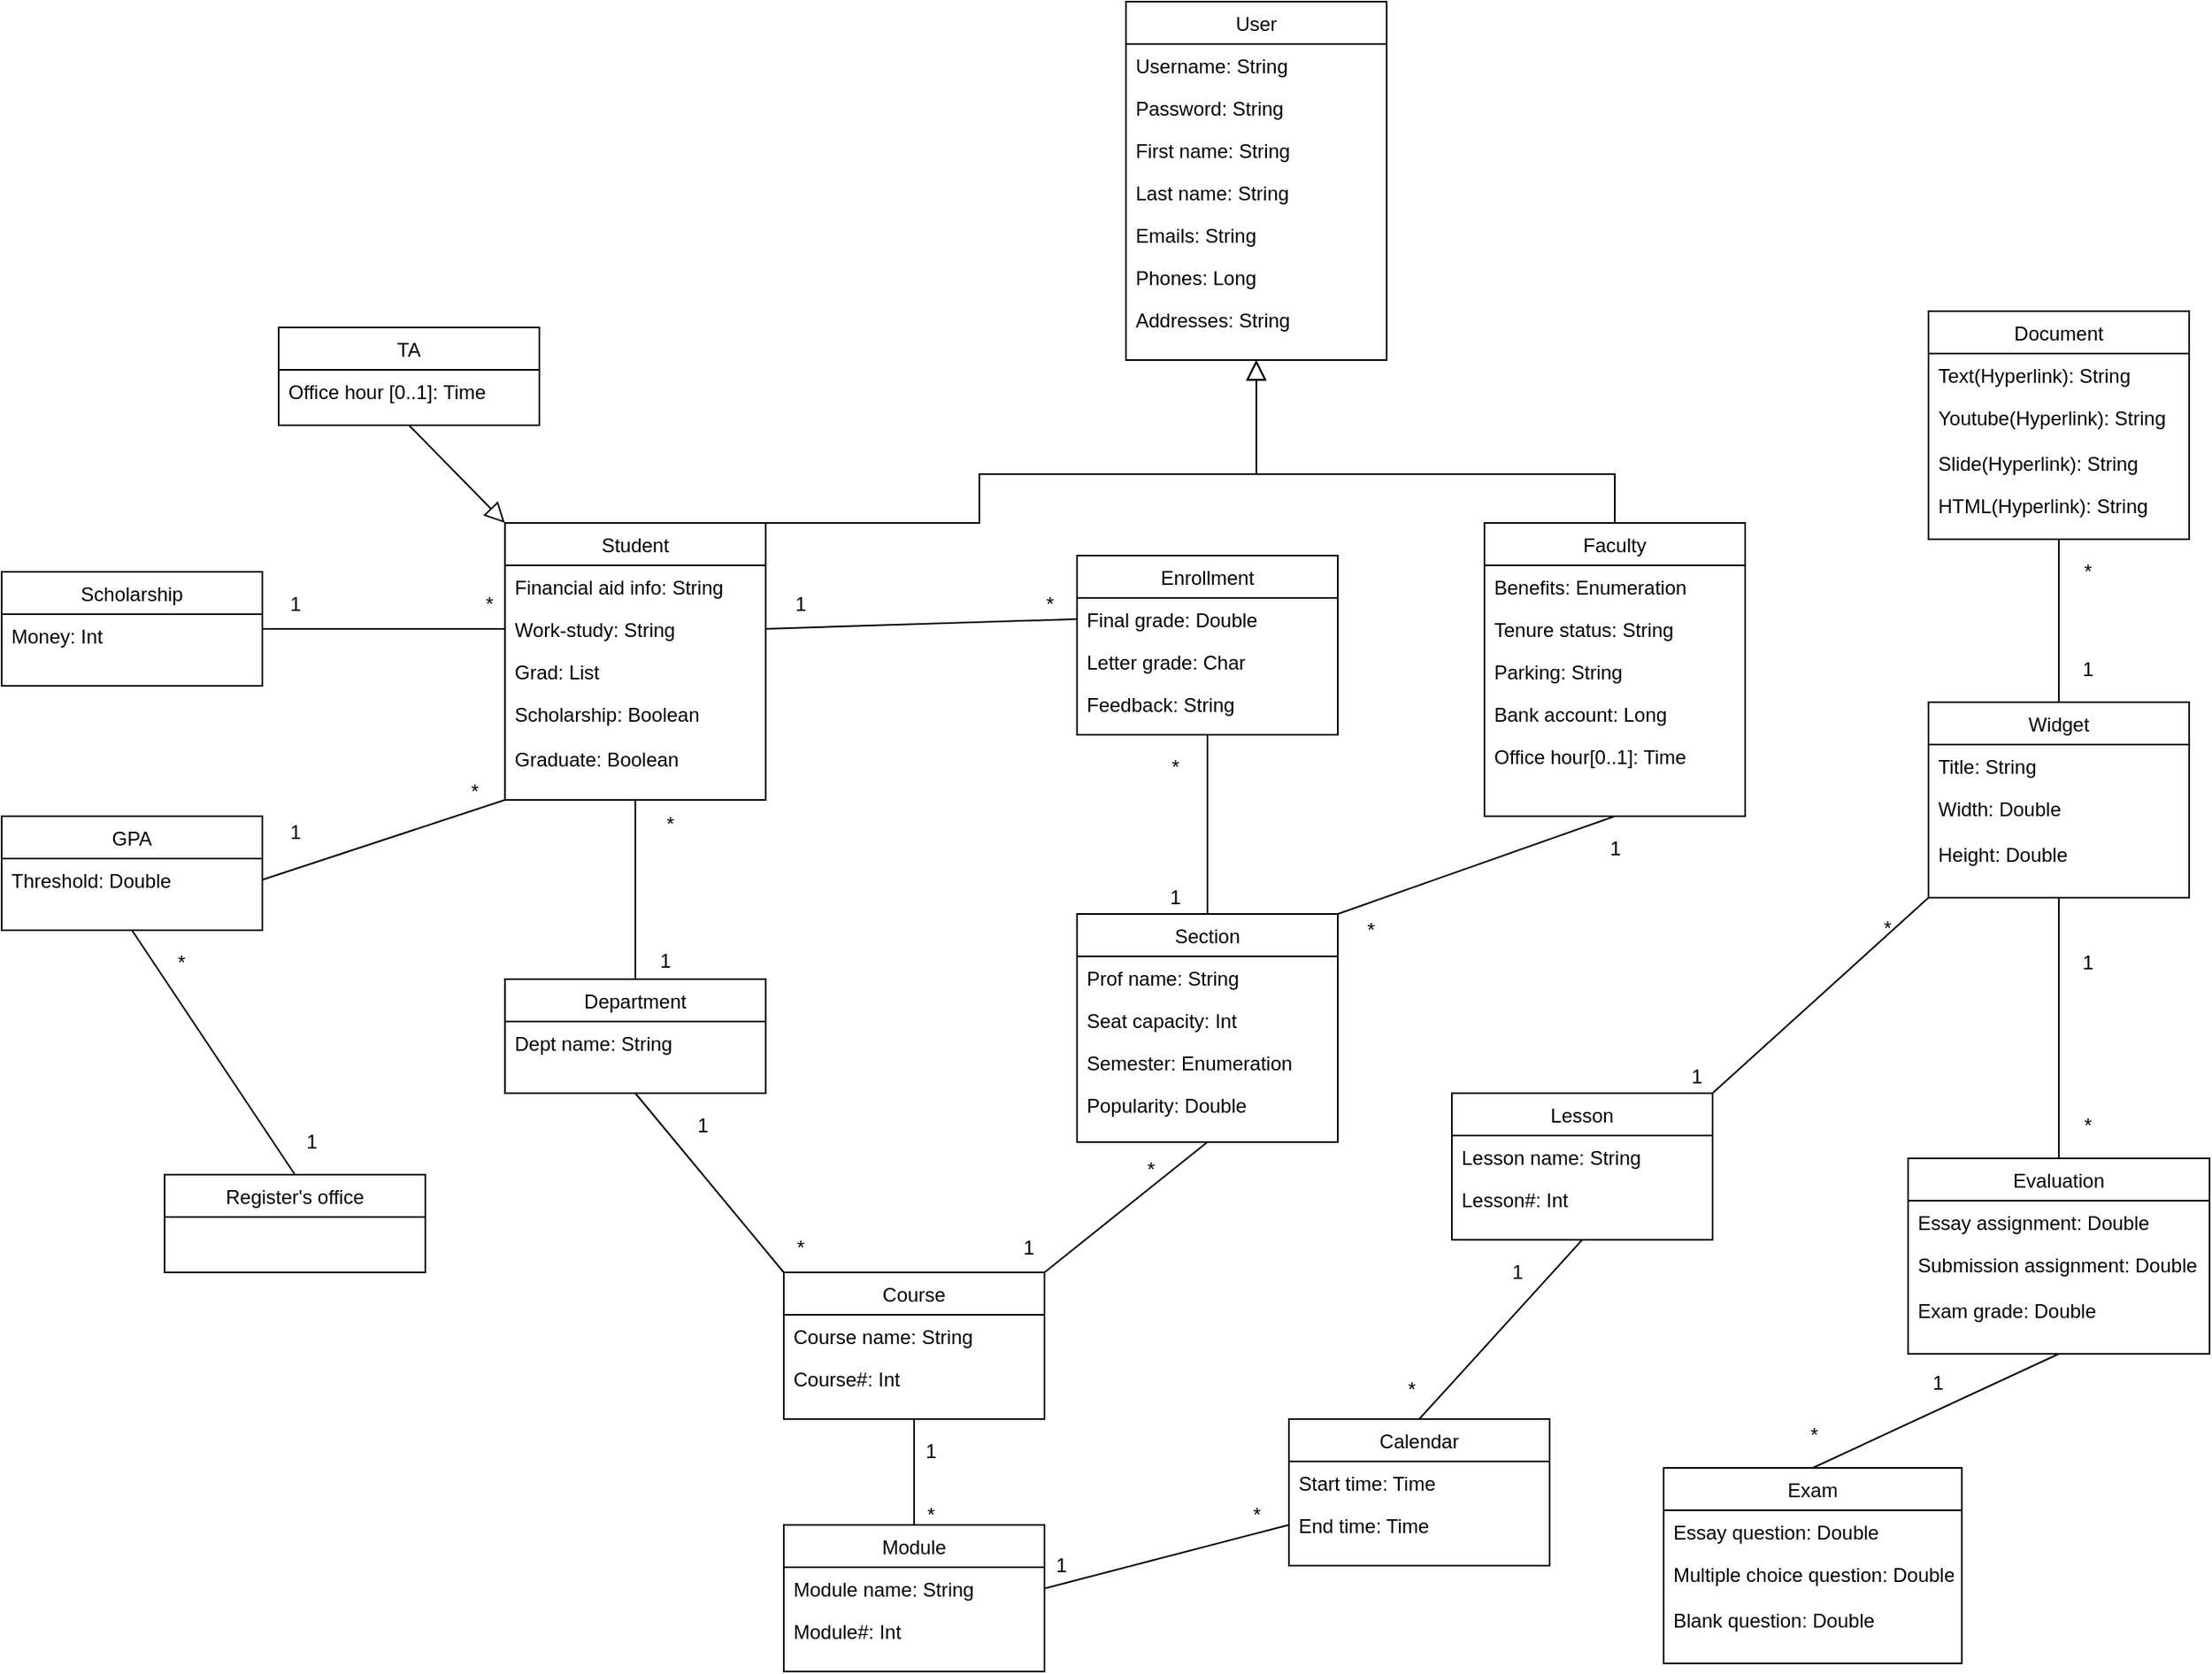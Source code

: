 <mxfile version="12.5.5" type="device"><diagram id="C5RBs43oDa-KdzZeNtuy" name="Page-1"><mxGraphModel dx="1944" dy="670" grid="1" gridSize="10" guides="1" tooltips="1" connect="1" arrows="1" fold="1" page="1" pageScale="1" pageWidth="827" pageHeight="1169" math="0" shadow="0"><root><mxCell id="WIyWlLk6GJQsqaUBKTNV-0"/><mxCell id="WIyWlLk6GJQsqaUBKTNV-1" parent="WIyWlLk6GJQsqaUBKTNV-0"/><mxCell id="zkfFHV4jXpPFQw0GAbJ--0" value="User" style="swimlane;fontStyle=0;align=center;verticalAlign=top;childLayout=stackLayout;horizontal=1;startSize=26;horizontalStack=0;resizeParent=1;resizeLast=0;collapsible=1;marginBottom=0;rounded=0;shadow=0;strokeWidth=1;" parent="WIyWlLk6GJQsqaUBKTNV-1" vertex="1"><mxGeometry x="220" y="120" width="160" height="220" as="geometry"><mxRectangle x="230" y="140" width="160" height="26" as="alternateBounds"/></mxGeometry></mxCell><mxCell id="zkfFHV4jXpPFQw0GAbJ--1" value="Username: String" style="text;align=left;verticalAlign=top;spacingLeft=4;spacingRight=4;overflow=hidden;rotatable=0;points=[[0,0.5],[1,0.5]];portConstraint=eastwest;" parent="zkfFHV4jXpPFQw0GAbJ--0" vertex="1"><mxGeometry y="26" width="160" height="26" as="geometry"/></mxCell><mxCell id="zkfFHV4jXpPFQw0GAbJ--2" value="Password: String" style="text;align=left;verticalAlign=top;spacingLeft=4;spacingRight=4;overflow=hidden;rotatable=0;points=[[0,0.5],[1,0.5]];portConstraint=eastwest;rounded=0;shadow=0;html=0;" parent="zkfFHV4jXpPFQw0GAbJ--0" vertex="1"><mxGeometry y="52" width="160" height="26" as="geometry"/></mxCell><mxCell id="zkfFHV4jXpPFQw0GAbJ--3" value="First name: String" style="text;align=left;verticalAlign=top;spacingLeft=4;spacingRight=4;overflow=hidden;rotatable=0;points=[[0,0.5],[1,0.5]];portConstraint=eastwest;rounded=0;shadow=0;html=0;" parent="zkfFHV4jXpPFQw0GAbJ--0" vertex="1"><mxGeometry y="78" width="160" height="26" as="geometry"/></mxCell><mxCell id="5BwK2Pw7-28fQWO8gQxW-10" value="Last name: String" style="text;align=left;verticalAlign=top;spacingLeft=4;spacingRight=4;overflow=hidden;rotatable=0;points=[[0,0.5],[1,0.5]];portConstraint=eastwest;rounded=0;shadow=0;html=0;" parent="zkfFHV4jXpPFQw0GAbJ--0" vertex="1"><mxGeometry y="104" width="160" height="26" as="geometry"/></mxCell><mxCell id="5BwK2Pw7-28fQWO8gQxW-17" value="Emails: String" style="text;align=left;verticalAlign=top;spacingLeft=4;spacingRight=4;overflow=hidden;rotatable=0;points=[[0,0.5],[1,0.5]];portConstraint=eastwest;rounded=0;shadow=0;html=0;" parent="zkfFHV4jXpPFQw0GAbJ--0" vertex="1"><mxGeometry y="130" width="160" height="26" as="geometry"/></mxCell><mxCell id="5BwK2Pw7-28fQWO8gQxW-16" value="Phones: Long" style="text;align=left;verticalAlign=top;spacingLeft=4;spacingRight=4;overflow=hidden;rotatable=0;points=[[0,0.5],[1,0.5]];portConstraint=eastwest;rounded=0;shadow=0;html=0;" parent="zkfFHV4jXpPFQw0GAbJ--0" vertex="1"><mxGeometry y="156" width="160" height="26" as="geometry"/></mxCell><mxCell id="5BwK2Pw7-28fQWO8gQxW-18" value="Addresses: String" style="text;align=left;verticalAlign=top;spacingLeft=4;spacingRight=4;overflow=hidden;rotatable=0;points=[[0,0.5],[1,0.5]];portConstraint=eastwest;rounded=0;shadow=0;html=0;" parent="zkfFHV4jXpPFQw0GAbJ--0" vertex="1"><mxGeometry y="182" width="160" height="26" as="geometry"/></mxCell><mxCell id="iXGR-WoVK3lO71cF3q8I-49" style="edgeStyle=none;rounded=0;orthogonalLoop=1;jettySize=auto;html=1;exitX=0.5;exitY=1;exitDx=0;exitDy=0;entryX=1;entryY=0;entryDx=0;entryDy=0;endArrow=none;endFill=0;" edge="1" parent="WIyWlLk6GJQsqaUBKTNV-1" source="zkfFHV4jXpPFQw0GAbJ--13" target="iXGR-WoVK3lO71cF3q8I-38"><mxGeometry relative="1" as="geometry"/></mxCell><mxCell id="zkfFHV4jXpPFQw0GAbJ--13" value="Faculty" style="swimlane;fontStyle=0;align=center;verticalAlign=top;childLayout=stackLayout;horizontal=1;startSize=26;horizontalStack=0;resizeParent=1;resizeLast=0;collapsible=1;marginBottom=0;rounded=0;shadow=0;strokeWidth=1;" parent="WIyWlLk6GJQsqaUBKTNV-1" vertex="1"><mxGeometry x="440" y="440" width="160" height="180" as="geometry"><mxRectangle x="340" y="380" width="170" height="26" as="alternateBounds"/></mxGeometry></mxCell><mxCell id="zkfFHV4jXpPFQw0GAbJ--14" value="Benefits: Enumeration" style="text;align=left;verticalAlign=top;spacingLeft=4;spacingRight=4;overflow=hidden;rotatable=0;points=[[0,0.5],[1,0.5]];portConstraint=eastwest;" parent="zkfFHV4jXpPFQw0GAbJ--13" vertex="1"><mxGeometry y="26" width="160" height="26" as="geometry"/></mxCell><mxCell id="5BwK2Pw7-28fQWO8gQxW-27" value="Tenure status: String" style="text;align=left;verticalAlign=top;spacingLeft=4;spacingRight=4;overflow=hidden;rotatable=0;points=[[0,0.5],[1,0.5]];portConstraint=eastwest;" parent="zkfFHV4jXpPFQw0GAbJ--13" vertex="1"><mxGeometry y="52" width="160" height="26" as="geometry"/></mxCell><mxCell id="5BwK2Pw7-28fQWO8gQxW-28" value="Parking: String" style="text;align=left;verticalAlign=top;spacingLeft=4;spacingRight=4;overflow=hidden;rotatable=0;points=[[0,0.5],[1,0.5]];portConstraint=eastwest;" parent="zkfFHV4jXpPFQw0GAbJ--13" vertex="1"><mxGeometry y="78" width="160" height="26" as="geometry"/></mxCell><mxCell id="5BwK2Pw7-28fQWO8gQxW-29" value="Bank account: Long" style="text;align=left;verticalAlign=top;spacingLeft=4;spacingRight=4;overflow=hidden;rotatable=0;points=[[0,0.5],[1,0.5]];portConstraint=eastwest;" parent="zkfFHV4jXpPFQw0GAbJ--13" vertex="1"><mxGeometry y="104" width="160" height="26" as="geometry"/></mxCell><mxCell id="iXGR-WoVK3lO71cF3q8I-88" value="Office hour[0..1]: Time" style="text;align=left;verticalAlign=top;spacingLeft=4;spacingRight=4;overflow=hidden;rotatable=0;points=[[0,0.5],[1,0.5]];portConstraint=eastwest;" vertex="1" parent="zkfFHV4jXpPFQw0GAbJ--13"><mxGeometry y="130" width="160" height="26" as="geometry"/></mxCell><mxCell id="zkfFHV4jXpPFQw0GAbJ--16" value="" style="endArrow=block;endSize=10;endFill=0;shadow=0;strokeWidth=1;rounded=0;edgeStyle=elbowEdgeStyle;elbow=vertical;" parent="WIyWlLk6GJQsqaUBKTNV-1" source="zkfFHV4jXpPFQw0GAbJ--13" target="zkfFHV4jXpPFQw0GAbJ--0" edge="1"><mxGeometry width="160" relative="1" as="geometry"><mxPoint x="210" y="373" as="sourcePoint"/><mxPoint x="310" y="271" as="targetPoint"/><Array as="points"><mxPoint x="300" y="410"/><mxPoint x="300" y="405"/></Array></mxGeometry></mxCell><mxCell id="5BwK2Pw7-28fQWO8gQxW-37" style="edgeStyle=orthogonalEdgeStyle;rounded=0;jumpSize=6;orthogonalLoop=1;jettySize=auto;html=1;exitX=0.5;exitY=0;exitDx=0;exitDy=0;endArrow=block;endFill=0;endSize=10;strokeWidth=1;" parent="WIyWlLk6GJQsqaUBKTNV-1" source="5BwK2Pw7-28fQWO8gQxW-22" edge="1"><mxGeometry relative="1" as="geometry"><mxPoint x="300" y="340" as="targetPoint"/><Array as="points"><mxPoint x="130" y="410"/><mxPoint x="300" y="410"/></Array></mxGeometry></mxCell><mxCell id="iXGR-WoVK3lO71cF3q8I-75" style="edgeStyle=none;rounded=0;orthogonalLoop=1;jettySize=auto;html=1;exitX=0.5;exitY=1;exitDx=0;exitDy=0;entryX=0.5;entryY=0;entryDx=0;entryDy=0;endArrow=none;endFill=0;" edge="1" parent="WIyWlLk6GJQsqaUBKTNV-1" source="5BwK2Pw7-28fQWO8gQxW-22" target="iXGR-WoVK3lO71cF3q8I-72"><mxGeometry relative="1" as="geometry"/></mxCell><mxCell id="iXGR-WoVK3lO71cF3q8I-106" style="edgeStyle=none;rounded=0;orthogonalLoop=1;jettySize=auto;html=1;exitX=0;exitY=1;exitDx=0;exitDy=0;entryX=1;entryY=0.5;entryDx=0;entryDy=0;endArrow=none;endFill=0;" edge="1" parent="WIyWlLk6GJQsqaUBKTNV-1" source="5BwK2Pw7-28fQWO8gQxW-22" target="iXGR-WoVK3lO71cF3q8I-85"><mxGeometry relative="1" as="geometry"/></mxCell><mxCell id="5BwK2Pw7-28fQWO8gQxW-22" value="Student" style="swimlane;fontStyle=0;align=center;verticalAlign=top;childLayout=stackLayout;horizontal=1;startSize=26;horizontalStack=0;resizeParent=1;resizeLast=0;collapsible=1;marginBottom=0;rounded=0;shadow=0;strokeWidth=1;" parent="WIyWlLk6GJQsqaUBKTNV-1" vertex="1"><mxGeometry x="-161.12" y="440" width="160" height="170" as="geometry"><mxRectangle x="340" y="380" width="170" height="26" as="alternateBounds"/></mxGeometry></mxCell><mxCell id="5BwK2Pw7-28fQWO8gQxW-23" value="Financial aid info: String" style="text;align=left;verticalAlign=top;spacingLeft=4;spacingRight=4;overflow=hidden;rotatable=0;points=[[0,0.5],[1,0.5]];portConstraint=eastwest;" parent="5BwK2Pw7-28fQWO8gQxW-22" vertex="1"><mxGeometry y="26" width="160" height="26" as="geometry"/></mxCell><mxCell id="5BwK2Pw7-28fQWO8gQxW-24" value="Work-study: String" style="text;align=left;verticalAlign=top;spacingLeft=4;spacingRight=4;overflow=hidden;rotatable=0;points=[[0,0.5],[1,0.5]];portConstraint=eastwest;" parent="5BwK2Pw7-28fQWO8gQxW-22" vertex="1"><mxGeometry y="52" width="160" height="26" as="geometry"/></mxCell><mxCell id="iXGR-WoVK3lO71cF3q8I-70" value="Grad: List" style="text;align=left;verticalAlign=top;spacingLeft=4;spacingRight=4;overflow=hidden;rotatable=0;points=[[0,0.5],[1,0.5]];portConstraint=eastwest;" vertex="1" parent="5BwK2Pw7-28fQWO8gQxW-22"><mxGeometry y="78" width="160" height="26" as="geometry"/></mxCell><mxCell id="iXGR-WoVK3lO71cF3q8I-107" value="Scholarship: Boolean" style="text;align=left;verticalAlign=top;spacingLeft=4;spacingRight=4;overflow=hidden;rotatable=0;points=[[0,0.5],[1,0.5]];portConstraint=eastwest;" vertex="1" parent="5BwK2Pw7-28fQWO8gQxW-22"><mxGeometry y="104" width="160" height="26" as="geometry"/></mxCell><mxCell id="5BwK2Pw7-28fQWO8gQxW-35" style="rounded=0;orthogonalLoop=1;jettySize=auto;html=1;exitX=0.5;exitY=1;exitDx=0;exitDy=0;endArrow=block;endFill=0;entryX=0;entryY=0;entryDx=0;entryDy=0;strokeWidth=1;jumpSize=6;endSize=10;" parent="WIyWlLk6GJQsqaUBKTNV-1" source="5BwK2Pw7-28fQWO8gQxW-30" target="5BwK2Pw7-28fQWO8gQxW-22" edge="1"><mxGeometry relative="1" as="geometry"><mxPoint x="130" y="590" as="targetPoint"/></mxGeometry></mxCell><mxCell id="5BwK2Pw7-28fQWO8gQxW-30" value="TA" style="swimlane;fontStyle=0;align=center;verticalAlign=top;childLayout=stackLayout;horizontal=1;startSize=26;horizontalStack=0;resizeParent=1;resizeLast=0;collapsible=1;marginBottom=0;rounded=0;shadow=0;strokeWidth=1;" parent="WIyWlLk6GJQsqaUBKTNV-1" vertex="1"><mxGeometry x="-300" y="320" width="160" height="60" as="geometry"><mxRectangle x="340" y="380" width="170" height="26" as="alternateBounds"/></mxGeometry></mxCell><mxCell id="5BwK2Pw7-28fQWO8gQxW-31" value="Office hour [0..1]: Time" style="text;align=left;verticalAlign=top;spacingLeft=4;spacingRight=4;overflow=hidden;rotatable=0;points=[[0,0.5],[1,0.5]];portConstraint=eastwest;" parent="5BwK2Pw7-28fQWO8gQxW-30" vertex="1"><mxGeometry y="26" width="160" height="26" as="geometry"/></mxCell><mxCell id="iXGR-WoVK3lO71cF3q8I-163" style="edgeStyle=none;rounded=0;orthogonalLoop=1;jettySize=auto;html=1;exitX=0.5;exitY=0;exitDx=0;exitDy=0;entryX=0.5;entryY=1;entryDx=0;entryDy=0;endArrow=none;endFill=0;" edge="1" parent="WIyWlLk6GJQsqaUBKTNV-1" source="iXGR-WoVK3lO71cF3q8I-0" target="iXGR-WoVK3lO71cF3q8I-158"><mxGeometry relative="1" as="geometry"/></mxCell><mxCell id="iXGR-WoVK3lO71cF3q8I-0" value="Widget" style="swimlane;fontStyle=0;align=center;verticalAlign=top;childLayout=stackLayout;horizontal=1;startSize=26;horizontalStack=0;resizeParent=1;resizeLast=0;collapsible=1;marginBottom=0;rounded=0;shadow=0;strokeWidth=1;" vertex="1" parent="WIyWlLk6GJQsqaUBKTNV-1"><mxGeometry x="712.5" y="550" width="160" height="120" as="geometry"><mxRectangle x="340" y="380" width="170" height="26" as="alternateBounds"/></mxGeometry></mxCell><mxCell id="iXGR-WoVK3lO71cF3q8I-1" value="Title: String" style="text;align=left;verticalAlign=top;spacingLeft=4;spacingRight=4;overflow=hidden;rotatable=0;points=[[0,0.5],[1,0.5]];portConstraint=eastwest;" vertex="1" parent="iXGR-WoVK3lO71cF3q8I-0"><mxGeometry y="26" width="160" height="26" as="geometry"/></mxCell><mxCell id="iXGR-WoVK3lO71cF3q8I-2" value="Width: Double" style="text;align=left;verticalAlign=top;spacingLeft=4;spacingRight=4;overflow=hidden;rotatable=0;points=[[0,0.5],[1,0.5]];portConstraint=eastwest;" vertex="1" parent="iXGR-WoVK3lO71cF3q8I-0"><mxGeometry y="52" width="160" height="28" as="geometry"/></mxCell><mxCell id="iXGR-WoVK3lO71cF3q8I-166" value="Height: Double" style="text;align=left;verticalAlign=top;spacingLeft=4;spacingRight=4;overflow=hidden;rotatable=0;points=[[0,0.5],[1,0.5]];portConstraint=eastwest;" vertex="1" parent="iXGR-WoVK3lO71cF3q8I-0"><mxGeometry y="80" width="160" height="28" as="geometry"/></mxCell><mxCell id="iXGR-WoVK3lO71cF3q8I-61" style="edgeStyle=none;rounded=0;orthogonalLoop=1;jettySize=auto;html=1;exitX=0.5;exitY=1;exitDx=0;exitDy=0;entryX=0.5;entryY=0;entryDx=0;entryDy=0;endArrow=none;endFill=0;" edge="1" parent="WIyWlLk6GJQsqaUBKTNV-1" source="iXGR-WoVK3lO71cF3q8I-5" target="iXGR-WoVK3lO71cF3q8I-10"><mxGeometry relative="1" as="geometry"/></mxCell><mxCell id="iXGR-WoVK3lO71cF3q8I-5" value="Evaluation" style="swimlane;fontStyle=0;align=center;verticalAlign=top;childLayout=stackLayout;horizontal=1;startSize=26;horizontalStack=0;resizeParent=1;resizeLast=0;collapsible=1;marginBottom=0;rounded=0;shadow=0;strokeWidth=1;" vertex="1" parent="WIyWlLk6GJQsqaUBKTNV-1"><mxGeometry x="700" y="830" width="185" height="120" as="geometry"><mxRectangle x="340" y="380" width="170" height="26" as="alternateBounds"/></mxGeometry></mxCell><mxCell id="iXGR-WoVK3lO71cF3q8I-6" value="Essay assignment: Double" style="text;align=left;verticalAlign=top;spacingLeft=4;spacingRight=4;overflow=hidden;rotatable=0;points=[[0,0.5],[1,0.5]];portConstraint=eastwest;" vertex="1" parent="iXGR-WoVK3lO71cF3q8I-5"><mxGeometry y="26" width="185" height="26" as="geometry"/></mxCell><mxCell id="iXGR-WoVK3lO71cF3q8I-7" value="Submission assignment: Double" style="text;align=left;verticalAlign=top;spacingLeft=4;spacingRight=4;overflow=hidden;rotatable=0;points=[[0,0.5],[1,0.5]];portConstraint=eastwest;" vertex="1" parent="iXGR-WoVK3lO71cF3q8I-5"><mxGeometry y="52" width="185" height="28" as="geometry"/></mxCell><mxCell id="iXGR-WoVK3lO71cF3q8I-43" value="Exam grade: Double" style="text;align=left;verticalAlign=top;spacingLeft=4;spacingRight=4;overflow=hidden;rotatable=0;points=[[0,0.5],[1,0.5]];portConstraint=eastwest;" vertex="1" parent="iXGR-WoVK3lO71cF3q8I-5"><mxGeometry y="80" width="185" height="28" as="geometry"/></mxCell><mxCell id="iXGR-WoVK3lO71cF3q8I-10" value="Exam" style="swimlane;fontStyle=0;align=center;verticalAlign=top;childLayout=stackLayout;horizontal=1;startSize=26;horizontalStack=0;resizeParent=1;resizeLast=0;collapsible=1;marginBottom=0;rounded=0;shadow=0;strokeWidth=1;" vertex="1" parent="WIyWlLk6GJQsqaUBKTNV-1"><mxGeometry x="550" y="1020" width="183" height="120" as="geometry"><mxRectangle x="340" y="380" width="170" height="26" as="alternateBounds"/></mxGeometry></mxCell><mxCell id="iXGR-WoVK3lO71cF3q8I-11" value="Essay question: Double" style="text;align=left;verticalAlign=top;spacingLeft=4;spacingRight=4;overflow=hidden;rotatable=0;points=[[0,0.5],[1,0.5]];portConstraint=eastwest;" vertex="1" parent="iXGR-WoVK3lO71cF3q8I-10"><mxGeometry y="26" width="183" height="26" as="geometry"/></mxCell><mxCell id="iXGR-WoVK3lO71cF3q8I-12" value="Multiple choice question: Double" style="text;align=left;verticalAlign=top;spacingLeft=4;spacingRight=4;overflow=hidden;rotatable=0;points=[[0,0.5],[1,0.5]];portConstraint=eastwest;" vertex="1" parent="iXGR-WoVK3lO71cF3q8I-10"><mxGeometry y="52" width="183" height="28" as="geometry"/></mxCell><mxCell id="iXGR-WoVK3lO71cF3q8I-13" value="Blank question: Double" style="text;align=left;verticalAlign=top;spacingLeft=4;spacingRight=4;overflow=hidden;rotatable=0;points=[[0,0.5],[1,0.5]];portConstraint=eastwest;" vertex="1" parent="iXGR-WoVK3lO71cF3q8I-10"><mxGeometry y="80" width="183" height="26" as="geometry"/></mxCell><mxCell id="iXGR-WoVK3lO71cF3q8I-99" style="edgeStyle=none;rounded=0;orthogonalLoop=1;jettySize=auto;html=1;exitX=0.5;exitY=1;exitDx=0;exitDy=0;endArrow=none;endFill=0;" edge="1" parent="WIyWlLk6GJQsqaUBKTNV-1" source="iXGR-WoVK3lO71cF3q8I-27"><mxGeometry relative="1" as="geometry"><mxPoint x="270" y="680" as="targetPoint"/></mxGeometry></mxCell><mxCell id="iXGR-WoVK3lO71cF3q8I-27" value="Enrollment" style="swimlane;fontStyle=0;align=center;verticalAlign=top;childLayout=stackLayout;horizontal=1;startSize=26;horizontalStack=0;resizeParent=1;resizeLast=0;collapsible=1;marginBottom=0;rounded=0;shadow=0;strokeWidth=1;" vertex="1" parent="WIyWlLk6GJQsqaUBKTNV-1"><mxGeometry x="190" y="460" width="160" height="110" as="geometry"><mxRectangle x="340" y="380" width="170" height="26" as="alternateBounds"/></mxGeometry></mxCell><mxCell id="iXGR-WoVK3lO71cF3q8I-28" value="Final grade: Double" style="text;align=left;verticalAlign=top;spacingLeft=4;spacingRight=4;overflow=hidden;rotatable=0;points=[[0,0.5],[1,0.5]];portConstraint=eastwest;" vertex="1" parent="iXGR-WoVK3lO71cF3q8I-27"><mxGeometry y="26" width="160" height="26" as="geometry"/></mxCell><mxCell id="iXGR-WoVK3lO71cF3q8I-29" value="Letter grade: Char" style="text;align=left;verticalAlign=top;spacingLeft=4;spacingRight=4;overflow=hidden;rotatable=0;points=[[0,0.5],[1,0.5]];portConstraint=eastwest;" vertex="1" parent="iXGR-WoVK3lO71cF3q8I-27"><mxGeometry y="52" width="160" height="26" as="geometry"/></mxCell><mxCell id="iXGR-WoVK3lO71cF3q8I-30" value="Feedback: String" style="text;align=left;verticalAlign=top;spacingLeft=4;spacingRight=4;overflow=hidden;rotatable=0;points=[[0,0.5],[1,0.5]];portConstraint=eastwest;" vertex="1" parent="iXGR-WoVK3lO71cF3q8I-27"><mxGeometry y="78" width="160" height="26" as="geometry"/></mxCell><mxCell id="iXGR-WoVK3lO71cF3q8I-95" style="edgeStyle=none;rounded=0;orthogonalLoop=1;jettySize=auto;html=1;exitX=0;exitY=0;exitDx=0;exitDy=0;entryX=0.5;entryY=1;entryDx=0;entryDy=0;endArrow=none;endFill=0;" edge="1" parent="WIyWlLk6GJQsqaUBKTNV-1" source="iXGR-WoVK3lO71cF3q8I-31" target="iXGR-WoVK3lO71cF3q8I-72"><mxGeometry relative="1" as="geometry"/></mxCell><mxCell id="iXGR-WoVK3lO71cF3q8I-141" style="edgeStyle=none;rounded=0;orthogonalLoop=1;jettySize=auto;html=1;exitX=0.5;exitY=1;exitDx=0;exitDy=0;entryX=0.5;entryY=0;entryDx=0;entryDy=0;endArrow=none;endFill=0;" edge="1" parent="WIyWlLk6GJQsqaUBKTNV-1" source="iXGR-WoVK3lO71cF3q8I-31" target="iXGR-WoVK3lO71cF3q8I-51"><mxGeometry relative="1" as="geometry"/></mxCell><mxCell id="iXGR-WoVK3lO71cF3q8I-31" value="Course" style="swimlane;fontStyle=0;align=center;verticalAlign=top;childLayout=stackLayout;horizontal=1;startSize=26;horizontalStack=0;resizeParent=1;resizeLast=0;collapsible=1;marginBottom=0;rounded=0;shadow=0;strokeWidth=1;" vertex="1" parent="WIyWlLk6GJQsqaUBKTNV-1"><mxGeometry x="10" y="900" width="160" height="90" as="geometry"><mxRectangle x="340" y="380" width="170" height="26" as="alternateBounds"/></mxGeometry></mxCell><mxCell id="iXGR-WoVK3lO71cF3q8I-32" value="Course name: String" style="text;align=left;verticalAlign=top;spacingLeft=4;spacingRight=4;overflow=hidden;rotatable=0;points=[[0,0.5],[1,0.5]];portConstraint=eastwest;" vertex="1" parent="iXGR-WoVK3lO71cF3q8I-31"><mxGeometry y="26" width="160" height="26" as="geometry"/></mxCell><mxCell id="iXGR-WoVK3lO71cF3q8I-33" value="Course#: Int" style="text;align=left;verticalAlign=top;spacingLeft=4;spacingRight=4;overflow=hidden;rotatable=0;points=[[0,0.5],[1,0.5]];portConstraint=eastwest;" vertex="1" parent="iXGR-WoVK3lO71cF3q8I-31"><mxGeometry y="52" width="160" height="26" as="geometry"/></mxCell><mxCell id="iXGR-WoVK3lO71cF3q8I-36" style="rounded=0;orthogonalLoop=1;jettySize=auto;html=1;exitX=0.5;exitY=1;exitDx=0;exitDy=0;entryX=0.5;entryY=0;entryDx=0;entryDy=0;endArrow=none;endFill=0;" edge="1" parent="WIyWlLk6GJQsqaUBKTNV-1" source="iXGR-WoVK3lO71cF3q8I-0" target="iXGR-WoVK3lO71cF3q8I-5"><mxGeometry relative="1" as="geometry"/></mxCell><mxCell id="iXGR-WoVK3lO71cF3q8I-97" style="edgeStyle=none;rounded=0;orthogonalLoop=1;jettySize=auto;html=1;exitX=0.5;exitY=1;exitDx=0;exitDy=0;entryX=1;entryY=0;entryDx=0;entryDy=0;endArrow=none;endFill=0;" edge="1" parent="WIyWlLk6GJQsqaUBKTNV-1" source="iXGR-WoVK3lO71cF3q8I-38" target="iXGR-WoVK3lO71cF3q8I-31"><mxGeometry relative="1" as="geometry"/></mxCell><mxCell id="iXGR-WoVK3lO71cF3q8I-38" value="Section" style="swimlane;fontStyle=0;align=center;verticalAlign=top;childLayout=stackLayout;horizontal=1;startSize=26;horizontalStack=0;resizeParent=1;resizeLast=0;collapsible=1;marginBottom=0;rounded=0;shadow=0;strokeWidth=1;" vertex="1" parent="WIyWlLk6GJQsqaUBKTNV-1"><mxGeometry x="190" y="680" width="160" height="140" as="geometry"><mxRectangle x="340" y="380" width="170" height="26" as="alternateBounds"/></mxGeometry></mxCell><mxCell id="iXGR-WoVK3lO71cF3q8I-39" value="Prof name: String" style="text;align=left;verticalAlign=top;spacingLeft=4;spacingRight=4;overflow=hidden;rotatable=0;points=[[0,0.5],[1,0.5]];portConstraint=eastwest;" vertex="1" parent="iXGR-WoVK3lO71cF3q8I-38"><mxGeometry y="26" width="160" height="26" as="geometry"/></mxCell><mxCell id="iXGR-WoVK3lO71cF3q8I-40" value="Seat capacity: Int" style="text;align=left;verticalAlign=top;spacingLeft=4;spacingRight=4;overflow=hidden;rotatable=0;points=[[0,0.5],[1,0.5]];portConstraint=eastwest;" vertex="1" parent="iXGR-WoVK3lO71cF3q8I-38"><mxGeometry y="52" width="160" height="26" as="geometry"/></mxCell><mxCell id="iXGR-WoVK3lO71cF3q8I-100" value="Semester: Enumeration" style="text;align=left;verticalAlign=top;spacingLeft=4;spacingRight=4;overflow=hidden;rotatable=0;points=[[0,0.5],[1,0.5]];portConstraint=eastwest;" vertex="1" parent="iXGR-WoVK3lO71cF3q8I-38"><mxGeometry y="78" width="160" height="26" as="geometry"/></mxCell><mxCell id="iXGR-WoVK3lO71cF3q8I-105" value="Popularity: Double" style="text;align=left;verticalAlign=top;spacingLeft=4;spacingRight=4;overflow=hidden;rotatable=0;points=[[0,0.5],[1,0.5]];portConstraint=eastwest;" vertex="1" parent="iXGR-WoVK3lO71cF3q8I-38"><mxGeometry y="104" width="160" height="26" as="geometry"/></mxCell><mxCell id="iXGR-WoVK3lO71cF3q8I-45" value="Register's office" style="swimlane;fontStyle=0;align=center;verticalAlign=top;childLayout=stackLayout;horizontal=1;startSize=26;horizontalStack=0;resizeParent=1;resizeLast=0;collapsible=1;marginBottom=0;rounded=0;shadow=0;strokeWidth=1;" vertex="1" parent="WIyWlLk6GJQsqaUBKTNV-1"><mxGeometry x="-370" y="840" width="160" height="60" as="geometry"><mxRectangle x="340" y="380" width="170" height="26" as="alternateBounds"/></mxGeometry></mxCell><mxCell id="iXGR-WoVK3lO71cF3q8I-51" value="Module" style="swimlane;fontStyle=0;align=center;verticalAlign=top;childLayout=stackLayout;horizontal=1;startSize=26;horizontalStack=0;resizeParent=1;resizeLast=0;collapsible=1;marginBottom=0;rounded=0;shadow=0;strokeWidth=1;" vertex="1" parent="WIyWlLk6GJQsqaUBKTNV-1"><mxGeometry x="10" y="1055" width="160" height="90" as="geometry"><mxRectangle x="340" y="380" width="170" height="26" as="alternateBounds"/></mxGeometry></mxCell><mxCell id="iXGR-WoVK3lO71cF3q8I-52" value="Module name: String" style="text;align=left;verticalAlign=top;spacingLeft=4;spacingRight=4;overflow=hidden;rotatable=0;points=[[0,0.5],[1,0.5]];portConstraint=eastwest;" vertex="1" parent="iXGR-WoVK3lO71cF3q8I-51"><mxGeometry y="26" width="160" height="26" as="geometry"/></mxCell><mxCell id="iXGR-WoVK3lO71cF3q8I-53" value="Module#: Int" style="text;align=left;verticalAlign=top;spacingLeft=4;spacingRight=4;overflow=hidden;rotatable=0;points=[[0,0.5],[1,0.5]];portConstraint=eastwest;" vertex="1" parent="iXGR-WoVK3lO71cF3q8I-51"><mxGeometry y="52" width="160" height="26" as="geometry"/></mxCell><mxCell id="iXGR-WoVK3lO71cF3q8I-60" style="edgeStyle=none;rounded=0;orthogonalLoop=1;jettySize=auto;html=1;exitX=1;exitY=0;exitDx=0;exitDy=0;entryX=0;entryY=1;entryDx=0;entryDy=0;endArrow=none;endFill=0;" edge="1" parent="WIyWlLk6GJQsqaUBKTNV-1" source="iXGR-WoVK3lO71cF3q8I-55" target="iXGR-WoVK3lO71cF3q8I-0"><mxGeometry relative="1" as="geometry"/></mxCell><mxCell id="iXGR-WoVK3lO71cF3q8I-55" value="Lesson" style="swimlane;fontStyle=0;align=center;verticalAlign=top;childLayout=stackLayout;horizontal=1;startSize=26;horizontalStack=0;resizeParent=1;resizeLast=0;collapsible=1;marginBottom=0;rounded=0;shadow=0;strokeWidth=1;" vertex="1" parent="WIyWlLk6GJQsqaUBKTNV-1"><mxGeometry x="420" y="790" width="160" height="90" as="geometry"><mxRectangle x="340" y="380" width="170" height="26" as="alternateBounds"/></mxGeometry></mxCell><mxCell id="iXGR-WoVK3lO71cF3q8I-56" value="Lesson name: String" style="text;align=left;verticalAlign=top;spacingLeft=4;spacingRight=4;overflow=hidden;rotatable=0;points=[[0,0.5],[1,0.5]];portConstraint=eastwest;" vertex="1" parent="iXGR-WoVK3lO71cF3q8I-55"><mxGeometry y="26" width="160" height="26" as="geometry"/></mxCell><mxCell id="iXGR-WoVK3lO71cF3q8I-57" value="Lesson#: Int" style="text;align=left;verticalAlign=top;spacingLeft=4;spacingRight=4;overflow=hidden;rotatable=0;points=[[0,0.5],[1,0.5]];portConstraint=eastwest;" vertex="1" parent="iXGR-WoVK3lO71cF3q8I-55"><mxGeometry y="52" width="160" height="26" as="geometry"/></mxCell><mxCell id="iXGR-WoVK3lO71cF3q8I-64" value="Scholarship" style="swimlane;fontStyle=0;align=center;verticalAlign=top;childLayout=stackLayout;horizontal=1;startSize=26;horizontalStack=0;resizeParent=1;resizeLast=0;collapsible=1;marginBottom=0;rounded=0;shadow=0;strokeWidth=1;" vertex="1" parent="WIyWlLk6GJQsqaUBKTNV-1"><mxGeometry x="-470" y="470" width="160" height="70" as="geometry"><mxRectangle x="340" y="380" width="170" height="26" as="alternateBounds"/></mxGeometry></mxCell><mxCell id="iXGR-WoVK3lO71cF3q8I-65" value="Money: Int" style="text;align=left;verticalAlign=top;spacingLeft=4;spacingRight=4;overflow=hidden;rotatable=0;points=[[0,0.5],[1,0.5]];portConstraint=eastwest;" vertex="1" parent="iXGR-WoVK3lO71cF3q8I-64"><mxGeometry y="26" width="160" height="26" as="geometry"/></mxCell><mxCell id="iXGR-WoVK3lO71cF3q8I-68" style="edgeStyle=none;rounded=0;orthogonalLoop=1;jettySize=auto;html=1;exitX=0;exitY=0.5;exitDx=0;exitDy=0;entryX=1;entryY=0.5;entryDx=0;entryDy=0;endArrow=none;endFill=0;" edge="1" parent="WIyWlLk6GJQsqaUBKTNV-1" source="5BwK2Pw7-28fQWO8gQxW-24" target="iXGR-WoVK3lO71cF3q8I-64"><mxGeometry relative="1" as="geometry"/></mxCell><mxCell id="iXGR-WoVK3lO71cF3q8I-72" value="Department" style="swimlane;fontStyle=0;align=center;verticalAlign=top;childLayout=stackLayout;horizontal=1;startSize=26;horizontalStack=0;resizeParent=1;resizeLast=0;collapsible=1;marginBottom=0;rounded=0;shadow=0;strokeWidth=1;" vertex="1" parent="WIyWlLk6GJQsqaUBKTNV-1"><mxGeometry x="-161.12" y="720" width="160" height="70" as="geometry"><mxRectangle x="340" y="380" width="170" height="26" as="alternateBounds"/></mxGeometry></mxCell><mxCell id="iXGR-WoVK3lO71cF3q8I-73" value="Dept name: String" style="text;align=left;verticalAlign=top;spacingLeft=4;spacingRight=4;overflow=hidden;rotatable=0;points=[[0,0.5],[1,0.5]];portConstraint=eastwest;" vertex="1" parent="iXGR-WoVK3lO71cF3q8I-72"><mxGeometry y="26" width="160" height="26" as="geometry"/></mxCell><mxCell id="iXGR-WoVK3lO71cF3q8I-82" style="edgeStyle=none;rounded=0;orthogonalLoop=1;jettySize=auto;html=1;exitX=0.75;exitY=0;exitDx=0;exitDy=0;endArrow=none;endFill=0;" edge="1" parent="WIyWlLk6GJQsqaUBKTNV-1"><mxGeometry relative="1" as="geometry"><mxPoint x="-90" y="580" as="sourcePoint"/><mxPoint x="-90" y="580" as="targetPoint"/></mxGeometry></mxCell><mxCell id="iXGR-WoVK3lO71cF3q8I-110" style="edgeStyle=none;rounded=0;orthogonalLoop=1;jettySize=auto;html=1;exitX=0.5;exitY=1;exitDx=0;exitDy=0;entryX=0.5;entryY=0;entryDx=0;entryDy=0;endArrow=none;endFill=0;" edge="1" parent="WIyWlLk6GJQsqaUBKTNV-1" source="iXGR-WoVK3lO71cF3q8I-84" target="iXGR-WoVK3lO71cF3q8I-45"><mxGeometry relative="1" as="geometry"/></mxCell><mxCell id="iXGR-WoVK3lO71cF3q8I-84" value="GPA" style="swimlane;fontStyle=0;align=center;verticalAlign=top;childLayout=stackLayout;horizontal=1;startSize=26;horizontalStack=0;resizeParent=1;resizeLast=0;collapsible=1;marginBottom=0;rounded=0;shadow=0;strokeWidth=1;" vertex="1" parent="WIyWlLk6GJQsqaUBKTNV-1"><mxGeometry x="-470" y="620" width="160" height="70" as="geometry"><mxRectangle x="340" y="380" width="170" height="26" as="alternateBounds"/></mxGeometry></mxCell><mxCell id="iXGR-WoVK3lO71cF3q8I-85" value="Threshold: Double" style="text;align=left;verticalAlign=top;spacingLeft=4;spacingRight=4;overflow=hidden;rotatable=0;points=[[0,0.5],[1,0.5]];portConstraint=eastwest;" vertex="1" parent="iXGR-WoVK3lO71cF3q8I-84"><mxGeometry y="26" width="160" height="26" as="geometry"/></mxCell><mxCell id="iXGR-WoVK3lO71cF3q8I-86" style="edgeStyle=none;rounded=0;orthogonalLoop=1;jettySize=auto;html=1;exitX=0.75;exitY=0;exitDx=0;exitDy=0;endArrow=none;endFill=0;" edge="1" parent="WIyWlLk6GJQsqaUBKTNV-1" source="iXGR-WoVK3lO71cF3q8I-84" target="iXGR-WoVK3lO71cF3q8I-84"><mxGeometry relative="1" as="geometry"/></mxCell><mxCell id="iXGR-WoVK3lO71cF3q8I-147" style="edgeStyle=none;rounded=0;orthogonalLoop=1;jettySize=auto;html=1;exitX=0.5;exitY=0;exitDx=0;exitDy=0;entryX=0.5;entryY=1;entryDx=0;entryDy=0;endArrow=none;endFill=0;" edge="1" parent="WIyWlLk6GJQsqaUBKTNV-1" source="iXGR-WoVK3lO71cF3q8I-89" target="iXGR-WoVK3lO71cF3q8I-55"><mxGeometry relative="1" as="geometry"/></mxCell><mxCell id="iXGR-WoVK3lO71cF3q8I-89" value="Calendar" style="swimlane;fontStyle=0;align=center;verticalAlign=top;childLayout=stackLayout;horizontal=1;startSize=26;horizontalStack=0;resizeParent=1;resizeLast=0;collapsible=1;marginBottom=0;rounded=0;shadow=0;strokeWidth=1;" vertex="1" parent="WIyWlLk6GJQsqaUBKTNV-1"><mxGeometry x="320" y="990" width="160" height="90" as="geometry"><mxRectangle x="340" y="380" width="170" height="26" as="alternateBounds"/></mxGeometry></mxCell><mxCell id="iXGR-WoVK3lO71cF3q8I-90" value="Start time: Time" style="text;align=left;verticalAlign=top;spacingLeft=4;spacingRight=4;overflow=hidden;rotatable=0;points=[[0,0.5],[1,0.5]];portConstraint=eastwest;" vertex="1" parent="iXGR-WoVK3lO71cF3q8I-89"><mxGeometry y="26" width="160" height="26" as="geometry"/></mxCell><mxCell id="iXGR-WoVK3lO71cF3q8I-91" value="End time: Time" style="text;align=left;verticalAlign=top;spacingLeft=4;spacingRight=4;overflow=hidden;rotatable=0;points=[[0,0.5],[1,0.5]];portConstraint=eastwest;" vertex="1" parent="iXGR-WoVK3lO71cF3q8I-89"><mxGeometry y="52" width="160" height="26" as="geometry"/></mxCell><mxCell id="iXGR-WoVK3lO71cF3q8I-98" style="edgeStyle=none;rounded=0;orthogonalLoop=1;jettySize=auto;html=1;exitX=1;exitY=0.5;exitDx=0;exitDy=0;entryX=0;entryY=0.5;entryDx=0;entryDy=0;endArrow=none;endFill=0;" edge="1" parent="WIyWlLk6GJQsqaUBKTNV-1" source="5BwK2Pw7-28fQWO8gQxW-24" target="iXGR-WoVK3lO71cF3q8I-28"><mxGeometry relative="1" as="geometry"/></mxCell><mxCell id="iXGR-WoVK3lO71cF3q8I-111" value="1" style="text;html=1;align=center;verticalAlign=middle;resizable=0;points=[];autosize=1;" vertex="1" parent="WIyWlLk6GJQsqaUBKTNV-1"><mxGeometry x="10" y="480" width="20" height="20" as="geometry"/></mxCell><mxCell id="iXGR-WoVK3lO71cF3q8I-112" value="*" style="text;html=1;align=center;verticalAlign=middle;resizable=0;points=[];autosize=1;" vertex="1" parent="WIyWlLk6GJQsqaUBKTNV-1"><mxGeometry x="163" y="480" width="20" height="20" as="geometry"/></mxCell><mxCell id="iXGR-WoVK3lO71cF3q8I-115" value="1" style="text;html=1;align=center;verticalAlign=middle;resizable=0;points=[];autosize=1;" vertex="1" parent="WIyWlLk6GJQsqaUBKTNV-1"><mxGeometry x="240" y="660" width="20" height="20" as="geometry"/></mxCell><mxCell id="iXGR-WoVK3lO71cF3q8I-116" value="*" style="text;html=1;align=center;verticalAlign=middle;resizable=0;points=[];autosize=1;" vertex="1" parent="WIyWlLk6GJQsqaUBKTNV-1"><mxGeometry x="240" y="580" width="20" height="20" as="geometry"/></mxCell><mxCell id="iXGR-WoVK3lO71cF3q8I-117" value="1" style="text;html=1;align=center;verticalAlign=middle;resizable=0;points=[];autosize=1;" vertex="1" parent="WIyWlLk6GJQsqaUBKTNV-1"><mxGeometry x="-300" y="620" width="20" height="20" as="geometry"/></mxCell><mxCell id="iXGR-WoVK3lO71cF3q8I-118" value="*" style="text;html=1;align=center;verticalAlign=middle;resizable=0;points=[];autosize=1;" vertex="1" parent="WIyWlLk6GJQsqaUBKTNV-1"><mxGeometry x="-190" y="595" width="20" height="20" as="geometry"/></mxCell><mxCell id="iXGR-WoVK3lO71cF3q8I-121" value="*" style="text;html=1;align=center;verticalAlign=middle;resizable=0;points=[];autosize=1;" vertex="1" parent="WIyWlLk6GJQsqaUBKTNV-1"><mxGeometry x="-370" y="700" width="20" height="20" as="geometry"/></mxCell><mxCell id="iXGR-WoVK3lO71cF3q8I-122" value="1" style="text;html=1;align=center;verticalAlign=middle;resizable=0;points=[];autosize=1;" vertex="1" parent="WIyWlLk6GJQsqaUBKTNV-1"><mxGeometry x="-290" y="810" width="20" height="20" as="geometry"/></mxCell><mxCell id="iXGR-WoVK3lO71cF3q8I-123" value="1" style="text;html=1;align=center;verticalAlign=middle;resizable=0;points=[];autosize=1;" vertex="1" parent="WIyWlLk6GJQsqaUBKTNV-1"><mxGeometry x="-300" y="480" width="20" height="20" as="geometry"/></mxCell><mxCell id="iXGR-WoVK3lO71cF3q8I-124" value="*" style="text;html=1;align=center;verticalAlign=middle;resizable=0;points=[];autosize=1;" vertex="1" parent="WIyWlLk6GJQsqaUBKTNV-1"><mxGeometry x="-181.12" y="480" width="20" height="20" as="geometry"/></mxCell><mxCell id="iXGR-WoVK3lO71cF3q8I-125" value="*" style="text;html=1;align=center;verticalAlign=middle;resizable=0;points=[];autosize=1;" vertex="1" parent="WIyWlLk6GJQsqaUBKTNV-1"><mxGeometry x="-70" y="615" width="20" height="20" as="geometry"/></mxCell><mxCell id="iXGR-WoVK3lO71cF3q8I-126" value="1" style="text;html=1;align=center;verticalAlign=middle;resizable=0;points=[];autosize=1;" vertex="1" parent="WIyWlLk6GJQsqaUBKTNV-1"><mxGeometry x="-73" y="699" width="20" height="20" as="geometry"/></mxCell><mxCell id="iXGR-WoVK3lO71cF3q8I-127" value="1" style="text;html=1;align=center;verticalAlign=middle;resizable=0;points=[];autosize=1;" vertex="1" parent="WIyWlLk6GJQsqaUBKTNV-1"><mxGeometry x="-50" y="800" width="20" height="20" as="geometry"/></mxCell><mxCell id="iXGR-WoVK3lO71cF3q8I-128" value="*" style="text;html=1;align=center;verticalAlign=middle;resizable=0;points=[];autosize=1;" vertex="1" parent="WIyWlLk6GJQsqaUBKTNV-1"><mxGeometry x="10" y="875" width="20" height="20" as="geometry"/></mxCell><mxCell id="iXGR-WoVK3lO71cF3q8I-129" value="1" style="text;html=1;align=center;verticalAlign=middle;resizable=0;points=[];autosize=1;" vertex="1" parent="WIyWlLk6GJQsqaUBKTNV-1"><mxGeometry x="150" y="875" width="20" height="20" as="geometry"/></mxCell><mxCell id="iXGR-WoVK3lO71cF3q8I-130" value="*" style="text;html=1;align=center;verticalAlign=middle;resizable=0;points=[];autosize=1;" vertex="1" parent="WIyWlLk6GJQsqaUBKTNV-1"><mxGeometry x="225" y="827" width="20" height="20" as="geometry"/></mxCell><mxCell id="iXGR-WoVK3lO71cF3q8I-131" value="*" style="text;html=1;align=center;verticalAlign=middle;resizable=0;points=[];autosize=1;" vertex="1" parent="WIyWlLk6GJQsqaUBKTNV-1"><mxGeometry x="360" y="680" width="20" height="20" as="geometry"/></mxCell><mxCell id="iXGR-WoVK3lO71cF3q8I-132" value="1" style="text;html=1;align=center;verticalAlign=middle;resizable=0;points=[];autosize=1;" vertex="1" parent="WIyWlLk6GJQsqaUBKTNV-1"><mxGeometry x="510" y="630" width="20" height="20" as="geometry"/></mxCell><mxCell id="iXGR-WoVK3lO71cF3q8I-137" value="1" style="text;html=1;align=center;verticalAlign=middle;resizable=0;points=[];autosize=1;" vertex="1" parent="WIyWlLk6GJQsqaUBKTNV-1"><mxGeometry x="560" y="770" width="20" height="20" as="geometry"/></mxCell><mxCell id="iXGR-WoVK3lO71cF3q8I-138" value="1" style="text;html=1;align=center;verticalAlign=middle;resizable=0;points=[];autosize=1;" vertex="1" parent="WIyWlLk6GJQsqaUBKTNV-1"><mxGeometry x="170" y="1070" width="20" height="20" as="geometry"/></mxCell><mxCell id="iXGR-WoVK3lO71cF3q8I-139" value="*" style="text;html=1;align=center;verticalAlign=middle;resizable=0;points=[];autosize=1;" vertex="1" parent="WIyWlLk6GJQsqaUBKTNV-1"><mxGeometry x="290" y="1039" width="20" height="20" as="geometry"/></mxCell><mxCell id="iXGR-WoVK3lO71cF3q8I-142" value="1" style="text;html=1;align=center;verticalAlign=middle;resizable=0;points=[];autosize=1;" vertex="1" parent="WIyWlLk6GJQsqaUBKTNV-1"><mxGeometry x="90" y="1000" width="20" height="20" as="geometry"/></mxCell><mxCell id="iXGR-WoVK3lO71cF3q8I-145" value="*" style="text;html=1;align=center;verticalAlign=middle;resizable=0;points=[];autosize=1;" vertex="1" parent="WIyWlLk6GJQsqaUBKTNV-1"><mxGeometry x="90" y="1039" width="20" height="20" as="geometry"/></mxCell><mxCell id="iXGR-WoVK3lO71cF3q8I-146" style="edgeStyle=none;rounded=0;orthogonalLoop=1;jettySize=auto;html=1;exitX=1;exitY=0.5;exitDx=0;exitDy=0;entryX=0;entryY=0.5;entryDx=0;entryDy=0;endArrow=none;endFill=0;" edge="1" parent="WIyWlLk6GJQsqaUBKTNV-1" source="iXGR-WoVK3lO71cF3q8I-52" target="iXGR-WoVK3lO71cF3q8I-91"><mxGeometry relative="1" as="geometry"/></mxCell><mxCell id="iXGR-WoVK3lO71cF3q8I-148" value="*" style="text;html=1;align=center;verticalAlign=middle;resizable=0;points=[];autosize=1;" vertex="1" parent="WIyWlLk6GJQsqaUBKTNV-1"><mxGeometry x="385" y="962" width="20" height="20" as="geometry"/></mxCell><mxCell id="iXGR-WoVK3lO71cF3q8I-149" value="1" style="text;html=1;align=center;verticalAlign=middle;resizable=0;points=[];autosize=1;" vertex="1" parent="WIyWlLk6GJQsqaUBKTNV-1"><mxGeometry x="450" y="890" width="20" height="20" as="geometry"/></mxCell><mxCell id="iXGR-WoVK3lO71cF3q8I-150" value="*" style="text;html=1;align=center;verticalAlign=middle;resizable=0;points=[];autosize=1;" vertex="1" parent="WIyWlLk6GJQsqaUBKTNV-1"><mxGeometry x="677" y="679" width="20" height="20" as="geometry"/></mxCell><mxCell id="iXGR-WoVK3lO71cF3q8I-151" value="1" style="text;html=1;align=center;verticalAlign=middle;resizable=0;points=[];autosize=1;" vertex="1" parent="WIyWlLk6GJQsqaUBKTNV-1"><mxGeometry x="800" y="700" width="20" height="20" as="geometry"/></mxCell><mxCell id="iXGR-WoVK3lO71cF3q8I-152" value="*" style="text;html=1;align=center;verticalAlign=middle;resizable=0;points=[];autosize=1;" vertex="1" parent="WIyWlLk6GJQsqaUBKTNV-1"><mxGeometry x="800" y="800" width="20" height="20" as="geometry"/></mxCell><mxCell id="iXGR-WoVK3lO71cF3q8I-153" value="1" style="text;html=1;align=center;verticalAlign=middle;resizable=0;points=[];autosize=1;" vertex="1" parent="WIyWlLk6GJQsqaUBKTNV-1"><mxGeometry x="708" y="958" width="20" height="20" as="geometry"/></mxCell><mxCell id="iXGR-WoVK3lO71cF3q8I-154" value="*" style="text;html=1;align=center;verticalAlign=middle;resizable=0;points=[];autosize=1;" vertex="1" parent="WIyWlLk6GJQsqaUBKTNV-1"><mxGeometry x="631.5" y="990" width="20" height="20" as="geometry"/></mxCell><mxCell id="iXGR-WoVK3lO71cF3q8I-158" value="Document" style="swimlane;fontStyle=0;align=center;verticalAlign=top;childLayout=stackLayout;horizontal=1;startSize=26;horizontalStack=0;resizeParent=1;resizeLast=0;collapsible=1;marginBottom=0;rounded=0;shadow=0;strokeWidth=1;" vertex="1" parent="WIyWlLk6GJQsqaUBKTNV-1"><mxGeometry x="712.5" y="310" width="160" height="140" as="geometry"><mxRectangle x="340" y="380" width="170" height="26" as="alternateBounds"/></mxGeometry></mxCell><mxCell id="iXGR-WoVK3lO71cF3q8I-159" value="Text(Hyperlink): String" style="text;align=left;verticalAlign=top;spacingLeft=4;spacingRight=4;overflow=hidden;rotatable=0;points=[[0,0.5],[1,0.5]];portConstraint=eastwest;" vertex="1" parent="iXGR-WoVK3lO71cF3q8I-158"><mxGeometry y="26" width="160" height="26" as="geometry"/></mxCell><mxCell id="iXGR-WoVK3lO71cF3q8I-160" value="Youtube(Hyperlink): String" style="text;align=left;verticalAlign=top;spacingLeft=4;spacingRight=4;overflow=hidden;rotatable=0;points=[[0,0.5],[1,0.5]];portConstraint=eastwest;" vertex="1" parent="iXGR-WoVK3lO71cF3q8I-158"><mxGeometry y="52" width="160" height="28" as="geometry"/></mxCell><mxCell id="iXGR-WoVK3lO71cF3q8I-161" value="Slide(Hyperlink): String" style="text;align=left;verticalAlign=top;spacingLeft=4;spacingRight=4;overflow=hidden;rotatable=0;points=[[0,0.5],[1,0.5]];portConstraint=eastwest;" vertex="1" parent="iXGR-WoVK3lO71cF3q8I-158"><mxGeometry y="80" width="160" height="26" as="geometry"/></mxCell><mxCell id="iXGR-WoVK3lO71cF3q8I-162" value="HTML(Hyperlink): String" style="text;align=left;verticalAlign=top;spacingLeft=4;spacingRight=4;overflow=hidden;rotatable=0;points=[[0,0.5],[1,0.5]];portConstraint=eastwest;" vertex="1" parent="iXGR-WoVK3lO71cF3q8I-158"><mxGeometry y="106" width="160" height="26" as="geometry"/></mxCell><mxCell id="iXGR-WoVK3lO71cF3q8I-164" value="1" style="text;html=1;align=center;verticalAlign=middle;resizable=0;points=[];autosize=1;" vertex="1" parent="WIyWlLk6GJQsqaUBKTNV-1"><mxGeometry x="800" y="520" width="20" height="20" as="geometry"/></mxCell><mxCell id="iXGR-WoVK3lO71cF3q8I-165" value="*" style="text;html=1;align=center;verticalAlign=middle;resizable=0;points=[];autosize=1;" vertex="1" parent="WIyWlLk6GJQsqaUBKTNV-1"><mxGeometry x="800" y="460" width="20" height="20" as="geometry"/></mxCell><mxCell id="5BwK2Pw7-28fQWO8gQxW-36" value="Graduate: Boolean" style="text;align=left;verticalAlign=top;spacingLeft=4;spacingRight=4;overflow=hidden;rotatable=0;points=[[0,0.5],[1,0.5]];portConstraint=eastwest;rounded=0;shadow=0;html=0;" parent="WIyWlLk6GJQsqaUBKTNV-1" vertex="1"><mxGeometry x="-161.14" y="571.43" width="160" height="26" as="geometry"/></mxCell></root></mxGraphModel></diagram></mxfile>